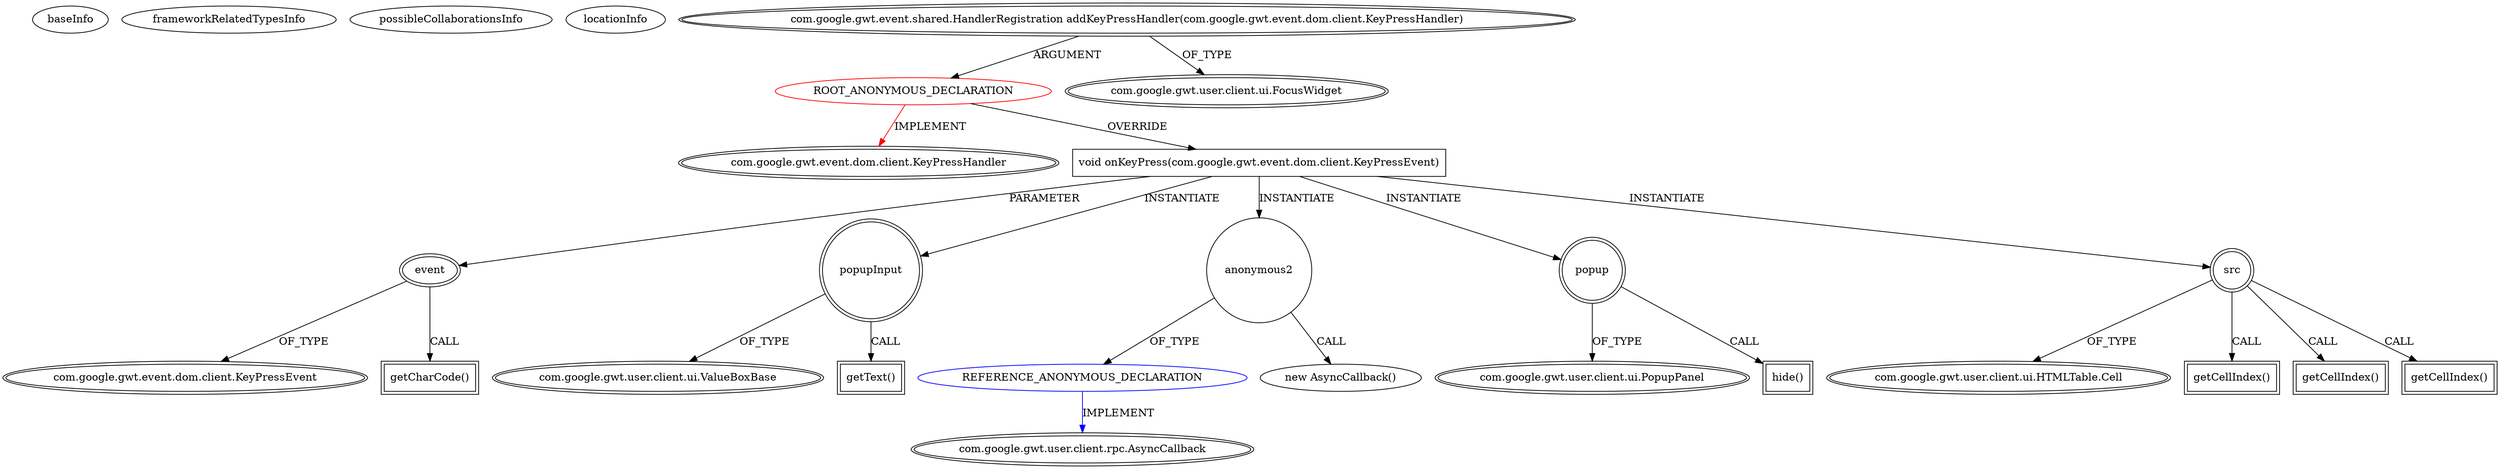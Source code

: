 digraph {
baseInfo[graphId=1075,category="extension_graph",isAnonymous=true,possibleRelation=true]
frameworkRelatedTypesInfo[0="com.google.gwt.event.dom.client.KeyPressHandler"]
possibleCollaborationsInfo[0="1075~OVERRIDING_METHOD_DECLARATION-INSTANTIATION-~com.google.gwt.event.dom.client.KeyPressHandler ~com.google.gwt.user.client.rpc.AsyncCallback ~true~true"]
locationInfo[projectName="chrte-TemperatureWatcher",filePath="/chrte-TemperatureWatcher/TemperatureWatcher-master/src/com/google/gwt/sample/stockwatcher/client/TemperatureWatcher.java",contextSignature="void initiateClickHandler(com.google.gwt.sample.stockwatcher.client.DnDFlexTable,com.google.gwt.event.dom.client.ClickEvent)",graphId="1075"]
0[label="ROOT_ANONYMOUS_DECLARATION",vertexType="ROOT_ANONYMOUS_DECLARATION",isFrameworkType=false,color=red]
1[label="com.google.gwt.event.dom.client.KeyPressHandler",vertexType="FRAMEWORK_INTERFACE_TYPE",isFrameworkType=true,peripheries=2]
2[label="com.google.gwt.event.shared.HandlerRegistration addKeyPressHandler(com.google.gwt.event.dom.client.KeyPressHandler)",vertexType="OUTSIDE_CALL",isFrameworkType=true,peripheries=2]
3[label="com.google.gwt.user.client.ui.FocusWidget",vertexType="FRAMEWORK_CLASS_TYPE",isFrameworkType=true,peripheries=2]
4[label="void onKeyPress(com.google.gwt.event.dom.client.KeyPressEvent)",vertexType="OVERRIDING_METHOD_DECLARATION",isFrameworkType=false,shape=box]
5[label="event",vertexType="PARAMETER_DECLARATION",isFrameworkType=true,peripheries=2]
6[label="com.google.gwt.event.dom.client.KeyPressEvent",vertexType="FRAMEWORK_CLASS_TYPE",isFrameworkType=true,peripheries=2]
8[label="getCharCode()",vertexType="INSIDE_CALL",isFrameworkType=true,peripheries=2,shape=box]
9[label="popupInput",vertexType="VARIABLE_EXPRESION",isFrameworkType=true,peripheries=2,shape=circle]
11[label="com.google.gwt.user.client.ui.ValueBoxBase",vertexType="FRAMEWORK_CLASS_TYPE",isFrameworkType=true,peripheries=2]
10[label="getText()",vertexType="INSIDE_CALL",isFrameworkType=true,peripheries=2,shape=box]
13[label="anonymous2",vertexType="VARIABLE_EXPRESION",isFrameworkType=false,shape=circle]
14[label="REFERENCE_ANONYMOUS_DECLARATION",vertexType="REFERENCE_ANONYMOUS_DECLARATION",isFrameworkType=false,color=blue]
15[label="com.google.gwt.user.client.rpc.AsyncCallback",vertexType="FRAMEWORK_INTERFACE_TYPE",isFrameworkType=true,peripheries=2]
12[label="new AsyncCallback()",vertexType="CONSTRUCTOR_CALL",isFrameworkType=false]
16[label="popup",vertexType="VARIABLE_EXPRESION",isFrameworkType=true,peripheries=2,shape=circle]
18[label="com.google.gwt.user.client.ui.PopupPanel",vertexType="FRAMEWORK_CLASS_TYPE",isFrameworkType=true,peripheries=2]
17[label="hide()",vertexType="INSIDE_CALL",isFrameworkType=true,peripheries=2,shape=box]
19[label="src",vertexType="VARIABLE_EXPRESION",isFrameworkType=true,peripheries=2,shape=circle]
21[label="com.google.gwt.user.client.ui.HTMLTable.Cell",vertexType="FRAMEWORK_CLASS_TYPE",isFrameworkType=true,peripheries=2]
20[label="getCellIndex()",vertexType="INSIDE_CALL",isFrameworkType=true,peripheries=2,shape=box]
23[label="getCellIndex()",vertexType="INSIDE_CALL",isFrameworkType=true,peripheries=2,shape=box]
25[label="getCellIndex()",vertexType="INSIDE_CALL",isFrameworkType=true,peripheries=2,shape=box]
0->1[label="IMPLEMENT",color=red]
2->0[label="ARGUMENT"]
2->3[label="OF_TYPE"]
0->4[label="OVERRIDE"]
5->6[label="OF_TYPE"]
4->5[label="PARAMETER"]
5->8[label="CALL"]
4->9[label="INSTANTIATE"]
9->11[label="OF_TYPE"]
9->10[label="CALL"]
4->13[label="INSTANTIATE"]
14->15[label="IMPLEMENT",color=blue]
13->14[label="OF_TYPE"]
13->12[label="CALL"]
4->16[label="INSTANTIATE"]
16->18[label="OF_TYPE"]
16->17[label="CALL"]
4->19[label="INSTANTIATE"]
19->21[label="OF_TYPE"]
19->20[label="CALL"]
19->23[label="CALL"]
19->25[label="CALL"]
}
